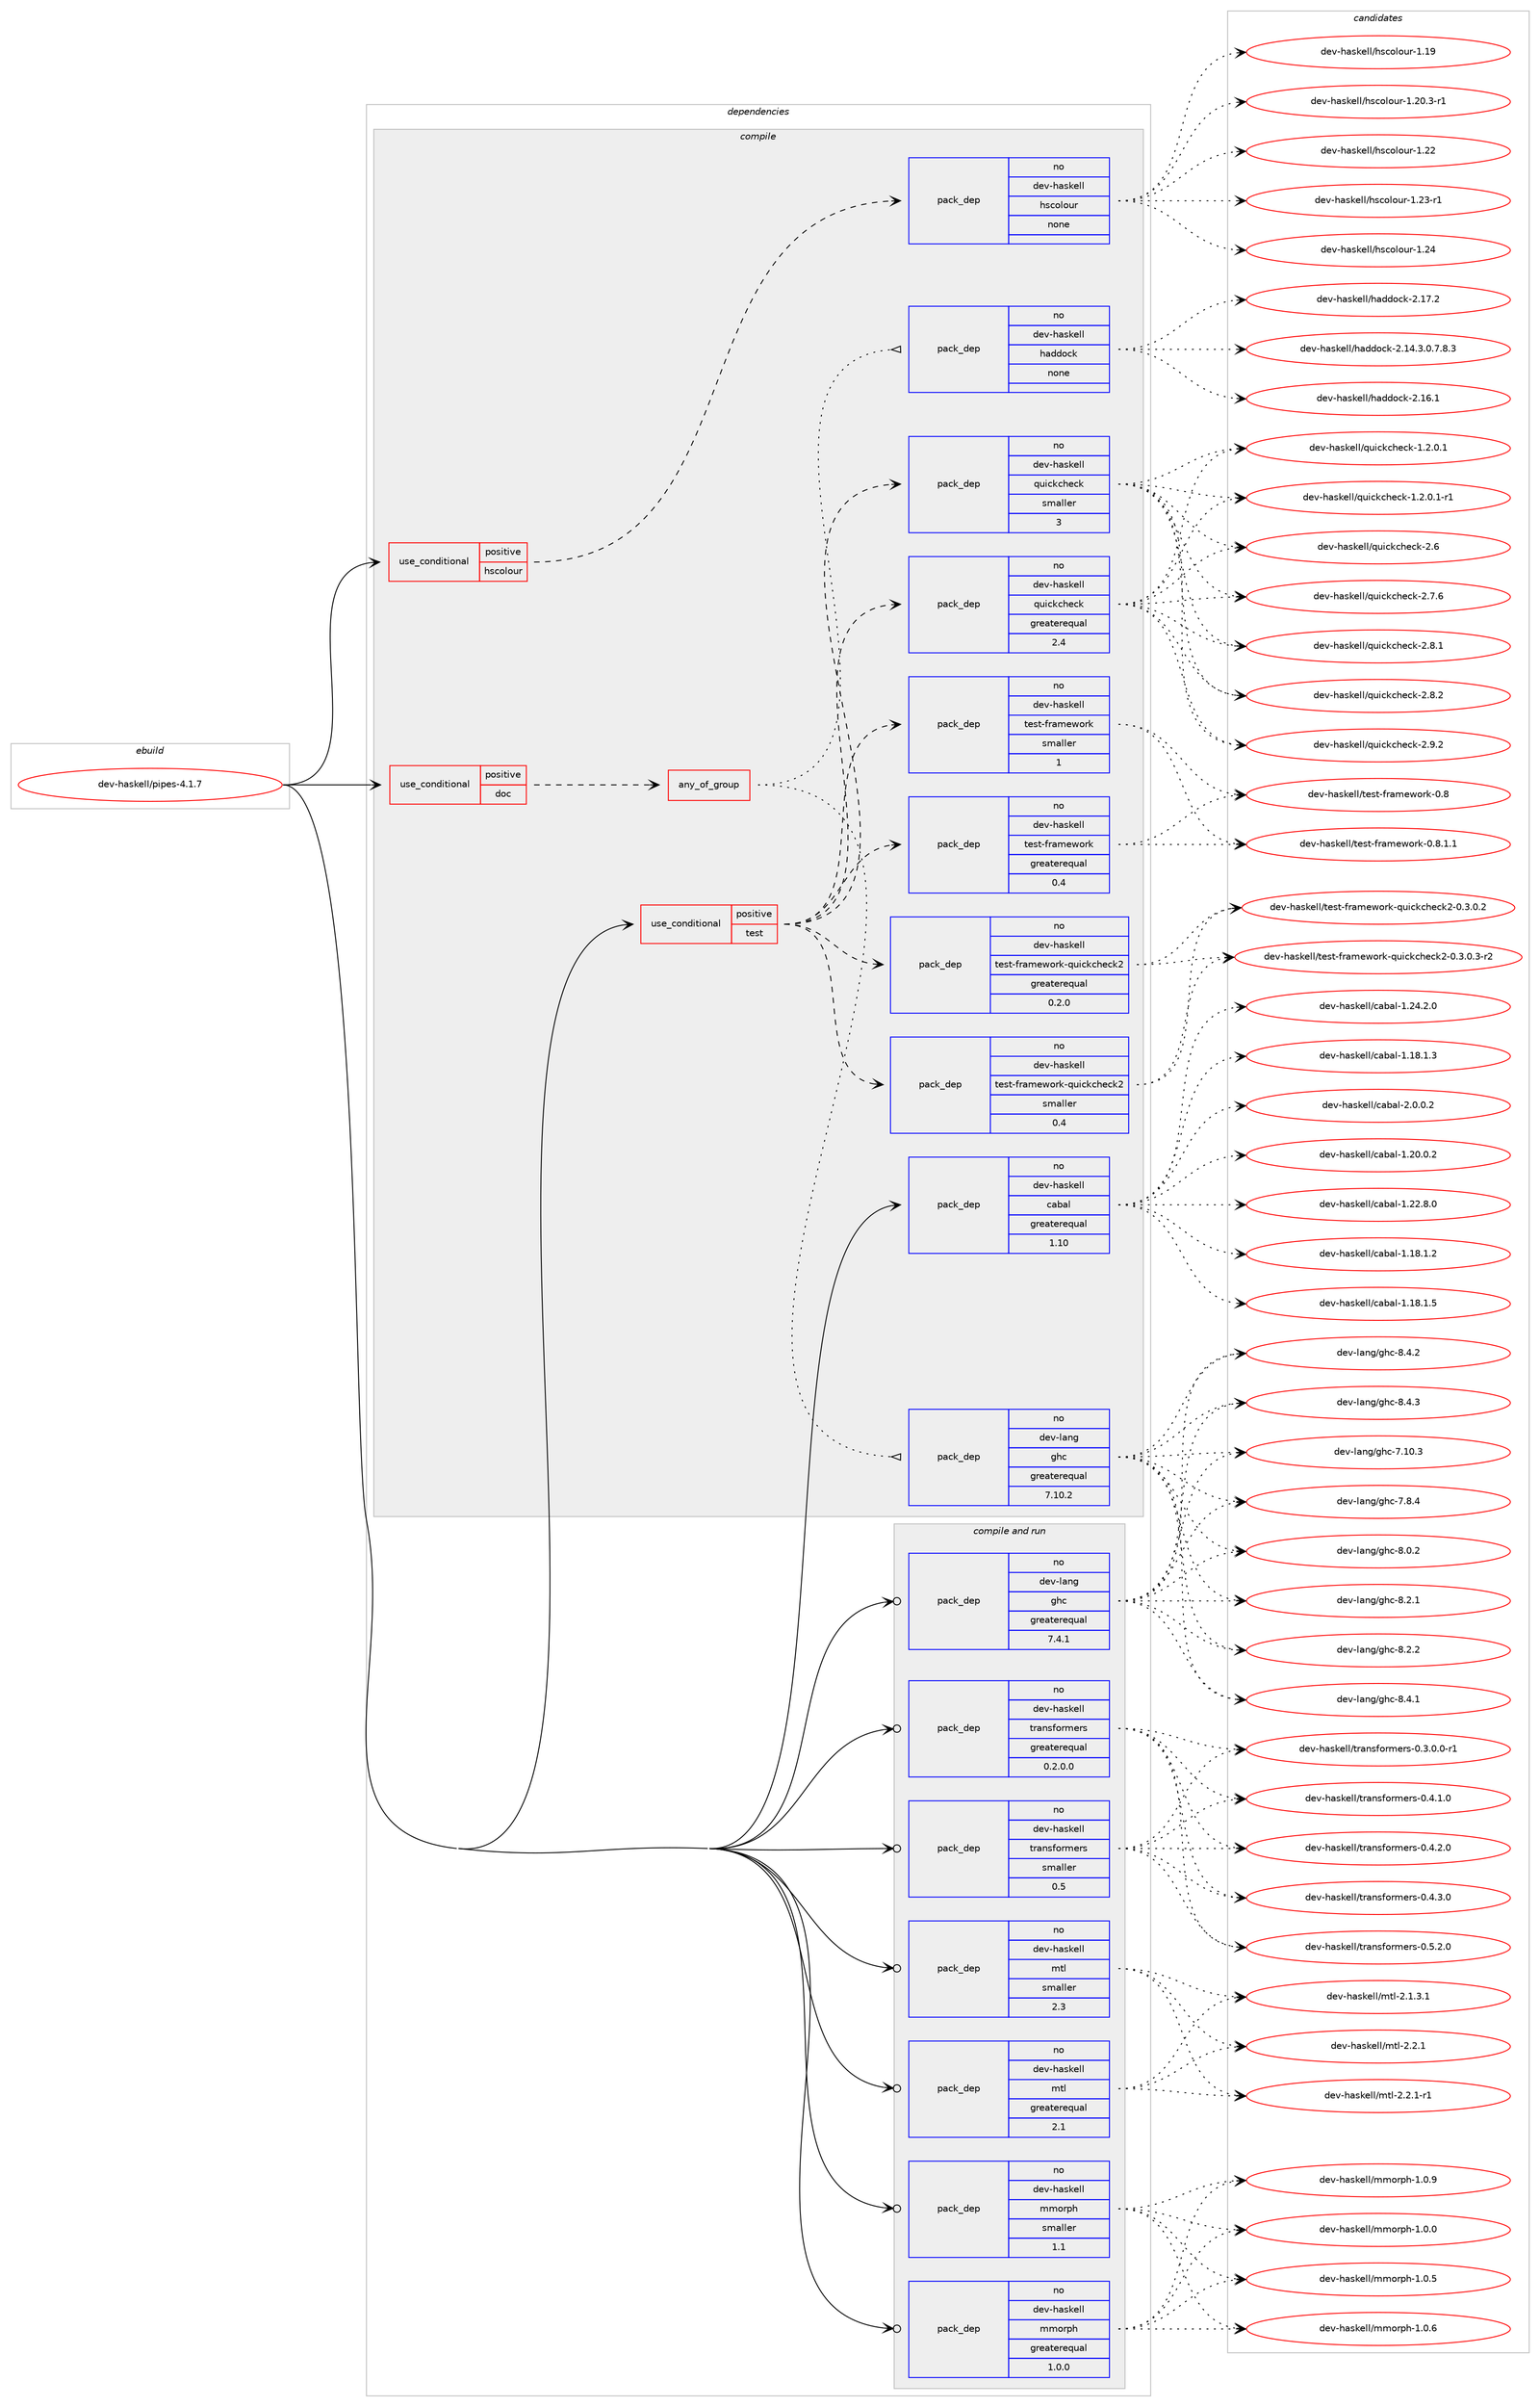 digraph prolog {

# *************
# Graph options
# *************

newrank=true;
concentrate=true;
compound=true;
graph [rankdir=LR,fontname=Helvetica,fontsize=10,ranksep=1.5];#, ranksep=2.5, nodesep=0.2];
edge  [arrowhead=vee];
node  [fontname=Helvetica,fontsize=10];

# **********
# The ebuild
# **********

subgraph cluster_leftcol {
color=gray;
rank=same;
label=<<i>ebuild</i>>;
id [label="dev-haskell/pipes-4.1.7", color=red, width=4, href="../dev-haskell/pipes-4.1.7.svg"];
}

# ****************
# The dependencies
# ****************

subgraph cluster_midcol {
color=gray;
label=<<i>dependencies</i>>;
subgraph cluster_compile {
fillcolor="#eeeeee";
style=filled;
label=<<i>compile</i>>;
subgraph cond361029 {
dependency1341514 [label=<<TABLE BORDER="0" CELLBORDER="1" CELLSPACING="0" CELLPADDING="4"><TR><TD ROWSPAN="3" CELLPADDING="10">use_conditional</TD></TR><TR><TD>positive</TD></TR><TR><TD>doc</TD></TR></TABLE>>, shape=none, color=red];
subgraph any21383 {
dependency1341515 [label=<<TABLE BORDER="0" CELLBORDER="1" CELLSPACING="0" CELLPADDING="4"><TR><TD CELLPADDING="10">any_of_group</TD></TR></TABLE>>, shape=none, color=red];subgraph pack958550 {
dependency1341516 [label=<<TABLE BORDER="0" CELLBORDER="1" CELLSPACING="0" CELLPADDING="4" WIDTH="220"><TR><TD ROWSPAN="6" CELLPADDING="30">pack_dep</TD></TR><TR><TD WIDTH="110">no</TD></TR><TR><TD>dev-haskell</TD></TR><TR><TD>haddock</TD></TR><TR><TD>none</TD></TR><TR><TD></TD></TR></TABLE>>, shape=none, color=blue];
}
dependency1341515:e -> dependency1341516:w [weight=20,style="dotted",arrowhead="oinv"];
subgraph pack958551 {
dependency1341517 [label=<<TABLE BORDER="0" CELLBORDER="1" CELLSPACING="0" CELLPADDING="4" WIDTH="220"><TR><TD ROWSPAN="6" CELLPADDING="30">pack_dep</TD></TR><TR><TD WIDTH="110">no</TD></TR><TR><TD>dev-lang</TD></TR><TR><TD>ghc</TD></TR><TR><TD>greaterequal</TD></TR><TR><TD>7.10.2</TD></TR></TABLE>>, shape=none, color=blue];
}
dependency1341515:e -> dependency1341517:w [weight=20,style="dotted",arrowhead="oinv"];
}
dependency1341514:e -> dependency1341515:w [weight=20,style="dashed",arrowhead="vee"];
}
id:e -> dependency1341514:w [weight=20,style="solid",arrowhead="vee"];
subgraph cond361030 {
dependency1341518 [label=<<TABLE BORDER="0" CELLBORDER="1" CELLSPACING="0" CELLPADDING="4"><TR><TD ROWSPAN="3" CELLPADDING="10">use_conditional</TD></TR><TR><TD>positive</TD></TR><TR><TD>hscolour</TD></TR></TABLE>>, shape=none, color=red];
subgraph pack958552 {
dependency1341519 [label=<<TABLE BORDER="0" CELLBORDER="1" CELLSPACING="0" CELLPADDING="4" WIDTH="220"><TR><TD ROWSPAN="6" CELLPADDING="30">pack_dep</TD></TR><TR><TD WIDTH="110">no</TD></TR><TR><TD>dev-haskell</TD></TR><TR><TD>hscolour</TD></TR><TR><TD>none</TD></TR><TR><TD></TD></TR></TABLE>>, shape=none, color=blue];
}
dependency1341518:e -> dependency1341519:w [weight=20,style="dashed",arrowhead="vee"];
}
id:e -> dependency1341518:w [weight=20,style="solid",arrowhead="vee"];
subgraph cond361031 {
dependency1341520 [label=<<TABLE BORDER="0" CELLBORDER="1" CELLSPACING="0" CELLPADDING="4"><TR><TD ROWSPAN="3" CELLPADDING="10">use_conditional</TD></TR><TR><TD>positive</TD></TR><TR><TD>test</TD></TR></TABLE>>, shape=none, color=red];
subgraph pack958553 {
dependency1341521 [label=<<TABLE BORDER="0" CELLBORDER="1" CELLSPACING="0" CELLPADDING="4" WIDTH="220"><TR><TD ROWSPAN="6" CELLPADDING="30">pack_dep</TD></TR><TR><TD WIDTH="110">no</TD></TR><TR><TD>dev-haskell</TD></TR><TR><TD>quickcheck</TD></TR><TR><TD>greaterequal</TD></TR><TR><TD>2.4</TD></TR></TABLE>>, shape=none, color=blue];
}
dependency1341520:e -> dependency1341521:w [weight=20,style="dashed",arrowhead="vee"];
subgraph pack958554 {
dependency1341522 [label=<<TABLE BORDER="0" CELLBORDER="1" CELLSPACING="0" CELLPADDING="4" WIDTH="220"><TR><TD ROWSPAN="6" CELLPADDING="30">pack_dep</TD></TR><TR><TD WIDTH="110">no</TD></TR><TR><TD>dev-haskell</TD></TR><TR><TD>quickcheck</TD></TR><TR><TD>smaller</TD></TR><TR><TD>3</TD></TR></TABLE>>, shape=none, color=blue];
}
dependency1341520:e -> dependency1341522:w [weight=20,style="dashed",arrowhead="vee"];
subgraph pack958555 {
dependency1341523 [label=<<TABLE BORDER="0" CELLBORDER="1" CELLSPACING="0" CELLPADDING="4" WIDTH="220"><TR><TD ROWSPAN="6" CELLPADDING="30">pack_dep</TD></TR><TR><TD WIDTH="110">no</TD></TR><TR><TD>dev-haskell</TD></TR><TR><TD>test-framework</TD></TR><TR><TD>greaterequal</TD></TR><TR><TD>0.4</TD></TR></TABLE>>, shape=none, color=blue];
}
dependency1341520:e -> dependency1341523:w [weight=20,style="dashed",arrowhead="vee"];
subgraph pack958556 {
dependency1341524 [label=<<TABLE BORDER="0" CELLBORDER="1" CELLSPACING="0" CELLPADDING="4" WIDTH="220"><TR><TD ROWSPAN="6" CELLPADDING="30">pack_dep</TD></TR><TR><TD WIDTH="110">no</TD></TR><TR><TD>dev-haskell</TD></TR><TR><TD>test-framework</TD></TR><TR><TD>smaller</TD></TR><TR><TD>1</TD></TR></TABLE>>, shape=none, color=blue];
}
dependency1341520:e -> dependency1341524:w [weight=20,style="dashed",arrowhead="vee"];
subgraph pack958557 {
dependency1341525 [label=<<TABLE BORDER="0" CELLBORDER="1" CELLSPACING="0" CELLPADDING="4" WIDTH="220"><TR><TD ROWSPAN="6" CELLPADDING="30">pack_dep</TD></TR><TR><TD WIDTH="110">no</TD></TR><TR><TD>dev-haskell</TD></TR><TR><TD>test-framework-quickcheck2</TD></TR><TR><TD>greaterequal</TD></TR><TR><TD>0.2.0</TD></TR></TABLE>>, shape=none, color=blue];
}
dependency1341520:e -> dependency1341525:w [weight=20,style="dashed",arrowhead="vee"];
subgraph pack958558 {
dependency1341526 [label=<<TABLE BORDER="0" CELLBORDER="1" CELLSPACING="0" CELLPADDING="4" WIDTH="220"><TR><TD ROWSPAN="6" CELLPADDING="30">pack_dep</TD></TR><TR><TD WIDTH="110">no</TD></TR><TR><TD>dev-haskell</TD></TR><TR><TD>test-framework-quickcheck2</TD></TR><TR><TD>smaller</TD></TR><TR><TD>0.4</TD></TR></TABLE>>, shape=none, color=blue];
}
dependency1341520:e -> dependency1341526:w [weight=20,style="dashed",arrowhead="vee"];
}
id:e -> dependency1341520:w [weight=20,style="solid",arrowhead="vee"];
subgraph pack958559 {
dependency1341527 [label=<<TABLE BORDER="0" CELLBORDER="1" CELLSPACING="0" CELLPADDING="4" WIDTH="220"><TR><TD ROWSPAN="6" CELLPADDING="30">pack_dep</TD></TR><TR><TD WIDTH="110">no</TD></TR><TR><TD>dev-haskell</TD></TR><TR><TD>cabal</TD></TR><TR><TD>greaterequal</TD></TR><TR><TD>1.10</TD></TR></TABLE>>, shape=none, color=blue];
}
id:e -> dependency1341527:w [weight=20,style="solid",arrowhead="vee"];
}
subgraph cluster_compileandrun {
fillcolor="#eeeeee";
style=filled;
label=<<i>compile and run</i>>;
subgraph pack958560 {
dependency1341528 [label=<<TABLE BORDER="0" CELLBORDER="1" CELLSPACING="0" CELLPADDING="4" WIDTH="220"><TR><TD ROWSPAN="6" CELLPADDING="30">pack_dep</TD></TR><TR><TD WIDTH="110">no</TD></TR><TR><TD>dev-haskell</TD></TR><TR><TD>mmorph</TD></TR><TR><TD>greaterequal</TD></TR><TR><TD>1.0.0</TD></TR></TABLE>>, shape=none, color=blue];
}
id:e -> dependency1341528:w [weight=20,style="solid",arrowhead="odotvee"];
subgraph pack958561 {
dependency1341529 [label=<<TABLE BORDER="0" CELLBORDER="1" CELLSPACING="0" CELLPADDING="4" WIDTH="220"><TR><TD ROWSPAN="6" CELLPADDING="30">pack_dep</TD></TR><TR><TD WIDTH="110">no</TD></TR><TR><TD>dev-haskell</TD></TR><TR><TD>mmorph</TD></TR><TR><TD>smaller</TD></TR><TR><TD>1.1</TD></TR></TABLE>>, shape=none, color=blue];
}
id:e -> dependency1341529:w [weight=20,style="solid",arrowhead="odotvee"];
subgraph pack958562 {
dependency1341530 [label=<<TABLE BORDER="0" CELLBORDER="1" CELLSPACING="0" CELLPADDING="4" WIDTH="220"><TR><TD ROWSPAN="6" CELLPADDING="30">pack_dep</TD></TR><TR><TD WIDTH="110">no</TD></TR><TR><TD>dev-haskell</TD></TR><TR><TD>mtl</TD></TR><TR><TD>greaterequal</TD></TR><TR><TD>2.1</TD></TR></TABLE>>, shape=none, color=blue];
}
id:e -> dependency1341530:w [weight=20,style="solid",arrowhead="odotvee"];
subgraph pack958563 {
dependency1341531 [label=<<TABLE BORDER="0" CELLBORDER="1" CELLSPACING="0" CELLPADDING="4" WIDTH="220"><TR><TD ROWSPAN="6" CELLPADDING="30">pack_dep</TD></TR><TR><TD WIDTH="110">no</TD></TR><TR><TD>dev-haskell</TD></TR><TR><TD>mtl</TD></TR><TR><TD>smaller</TD></TR><TR><TD>2.3</TD></TR></TABLE>>, shape=none, color=blue];
}
id:e -> dependency1341531:w [weight=20,style="solid",arrowhead="odotvee"];
subgraph pack958564 {
dependency1341532 [label=<<TABLE BORDER="0" CELLBORDER="1" CELLSPACING="0" CELLPADDING="4" WIDTH="220"><TR><TD ROWSPAN="6" CELLPADDING="30">pack_dep</TD></TR><TR><TD WIDTH="110">no</TD></TR><TR><TD>dev-haskell</TD></TR><TR><TD>transformers</TD></TR><TR><TD>greaterequal</TD></TR><TR><TD>0.2.0.0</TD></TR></TABLE>>, shape=none, color=blue];
}
id:e -> dependency1341532:w [weight=20,style="solid",arrowhead="odotvee"];
subgraph pack958565 {
dependency1341533 [label=<<TABLE BORDER="0" CELLBORDER="1" CELLSPACING="0" CELLPADDING="4" WIDTH="220"><TR><TD ROWSPAN="6" CELLPADDING="30">pack_dep</TD></TR><TR><TD WIDTH="110">no</TD></TR><TR><TD>dev-haskell</TD></TR><TR><TD>transformers</TD></TR><TR><TD>smaller</TD></TR><TR><TD>0.5</TD></TR></TABLE>>, shape=none, color=blue];
}
id:e -> dependency1341533:w [weight=20,style="solid",arrowhead="odotvee"];
subgraph pack958566 {
dependency1341534 [label=<<TABLE BORDER="0" CELLBORDER="1" CELLSPACING="0" CELLPADDING="4" WIDTH="220"><TR><TD ROWSPAN="6" CELLPADDING="30">pack_dep</TD></TR><TR><TD WIDTH="110">no</TD></TR><TR><TD>dev-lang</TD></TR><TR><TD>ghc</TD></TR><TR><TD>greaterequal</TD></TR><TR><TD>7.4.1</TD></TR></TABLE>>, shape=none, color=blue];
}
id:e -> dependency1341534:w [weight=20,style="solid",arrowhead="odotvee"];
}
subgraph cluster_run {
fillcolor="#eeeeee";
style=filled;
label=<<i>run</i>>;
}
}

# **************
# The candidates
# **************

subgraph cluster_choices {
rank=same;
color=gray;
label=<<i>candidates</i>>;

subgraph choice958550 {
color=black;
nodesep=1;
choice1001011184510497115107101108108471049710010011199107455046495246514648465546564651 [label="dev-haskell/haddock-2.14.3.0.7.8.3", color=red, width=4,href="../dev-haskell/haddock-2.14.3.0.7.8.3.svg"];
choice100101118451049711510710110810847104971001001119910745504649544649 [label="dev-haskell/haddock-2.16.1", color=red, width=4,href="../dev-haskell/haddock-2.16.1.svg"];
choice100101118451049711510710110810847104971001001119910745504649554650 [label="dev-haskell/haddock-2.17.2", color=red, width=4,href="../dev-haskell/haddock-2.17.2.svg"];
dependency1341516:e -> choice1001011184510497115107101108108471049710010011199107455046495246514648465546564651:w [style=dotted,weight="100"];
dependency1341516:e -> choice100101118451049711510710110810847104971001001119910745504649544649:w [style=dotted,weight="100"];
dependency1341516:e -> choice100101118451049711510710110810847104971001001119910745504649554650:w [style=dotted,weight="100"];
}
subgraph choice958551 {
color=black;
nodesep=1;
choice1001011184510897110103471031049945554649484651 [label="dev-lang/ghc-7.10.3", color=red, width=4,href="../dev-lang/ghc-7.10.3.svg"];
choice10010111845108971101034710310499455546564652 [label="dev-lang/ghc-7.8.4", color=red, width=4,href="../dev-lang/ghc-7.8.4.svg"];
choice10010111845108971101034710310499455646484650 [label="dev-lang/ghc-8.0.2", color=red, width=4,href="../dev-lang/ghc-8.0.2.svg"];
choice10010111845108971101034710310499455646504649 [label="dev-lang/ghc-8.2.1", color=red, width=4,href="../dev-lang/ghc-8.2.1.svg"];
choice10010111845108971101034710310499455646504650 [label="dev-lang/ghc-8.2.2", color=red, width=4,href="../dev-lang/ghc-8.2.2.svg"];
choice10010111845108971101034710310499455646524649 [label="dev-lang/ghc-8.4.1", color=red, width=4,href="../dev-lang/ghc-8.4.1.svg"];
choice10010111845108971101034710310499455646524650 [label="dev-lang/ghc-8.4.2", color=red, width=4,href="../dev-lang/ghc-8.4.2.svg"];
choice10010111845108971101034710310499455646524651 [label="dev-lang/ghc-8.4.3", color=red, width=4,href="../dev-lang/ghc-8.4.3.svg"];
dependency1341517:e -> choice1001011184510897110103471031049945554649484651:w [style=dotted,weight="100"];
dependency1341517:e -> choice10010111845108971101034710310499455546564652:w [style=dotted,weight="100"];
dependency1341517:e -> choice10010111845108971101034710310499455646484650:w [style=dotted,weight="100"];
dependency1341517:e -> choice10010111845108971101034710310499455646504649:w [style=dotted,weight="100"];
dependency1341517:e -> choice10010111845108971101034710310499455646504650:w [style=dotted,weight="100"];
dependency1341517:e -> choice10010111845108971101034710310499455646524649:w [style=dotted,weight="100"];
dependency1341517:e -> choice10010111845108971101034710310499455646524650:w [style=dotted,weight="100"];
dependency1341517:e -> choice10010111845108971101034710310499455646524651:w [style=dotted,weight="100"];
}
subgraph choice958552 {
color=black;
nodesep=1;
choice100101118451049711510710110810847104115991111081111171144549464957 [label="dev-haskell/hscolour-1.19", color=red, width=4,href="../dev-haskell/hscolour-1.19.svg"];
choice10010111845104971151071011081084710411599111108111117114454946504846514511449 [label="dev-haskell/hscolour-1.20.3-r1", color=red, width=4,href="../dev-haskell/hscolour-1.20.3-r1.svg"];
choice100101118451049711510710110810847104115991111081111171144549465050 [label="dev-haskell/hscolour-1.22", color=red, width=4,href="../dev-haskell/hscolour-1.22.svg"];
choice1001011184510497115107101108108471041159911110811111711445494650514511449 [label="dev-haskell/hscolour-1.23-r1", color=red, width=4,href="../dev-haskell/hscolour-1.23-r1.svg"];
choice100101118451049711510710110810847104115991111081111171144549465052 [label="dev-haskell/hscolour-1.24", color=red, width=4,href="../dev-haskell/hscolour-1.24.svg"];
dependency1341519:e -> choice100101118451049711510710110810847104115991111081111171144549464957:w [style=dotted,weight="100"];
dependency1341519:e -> choice10010111845104971151071011081084710411599111108111117114454946504846514511449:w [style=dotted,weight="100"];
dependency1341519:e -> choice100101118451049711510710110810847104115991111081111171144549465050:w [style=dotted,weight="100"];
dependency1341519:e -> choice1001011184510497115107101108108471041159911110811111711445494650514511449:w [style=dotted,weight="100"];
dependency1341519:e -> choice100101118451049711510710110810847104115991111081111171144549465052:w [style=dotted,weight="100"];
}
subgraph choice958553 {
color=black;
nodesep=1;
choice1001011184510497115107101108108471131171059910799104101991074549465046484649 [label="dev-haskell/quickcheck-1.2.0.1", color=red, width=4,href="../dev-haskell/quickcheck-1.2.0.1.svg"];
choice10010111845104971151071011081084711311710599107991041019910745494650464846494511449 [label="dev-haskell/quickcheck-1.2.0.1-r1", color=red, width=4,href="../dev-haskell/quickcheck-1.2.0.1-r1.svg"];
choice10010111845104971151071011081084711311710599107991041019910745504654 [label="dev-haskell/quickcheck-2.6", color=red, width=4,href="../dev-haskell/quickcheck-2.6.svg"];
choice100101118451049711510710110810847113117105991079910410199107455046554654 [label="dev-haskell/quickcheck-2.7.6", color=red, width=4,href="../dev-haskell/quickcheck-2.7.6.svg"];
choice100101118451049711510710110810847113117105991079910410199107455046564649 [label="dev-haskell/quickcheck-2.8.1", color=red, width=4,href="../dev-haskell/quickcheck-2.8.1.svg"];
choice100101118451049711510710110810847113117105991079910410199107455046564650 [label="dev-haskell/quickcheck-2.8.2", color=red, width=4,href="../dev-haskell/quickcheck-2.8.2.svg"];
choice100101118451049711510710110810847113117105991079910410199107455046574650 [label="dev-haskell/quickcheck-2.9.2", color=red, width=4,href="../dev-haskell/quickcheck-2.9.2.svg"];
dependency1341521:e -> choice1001011184510497115107101108108471131171059910799104101991074549465046484649:w [style=dotted,weight="100"];
dependency1341521:e -> choice10010111845104971151071011081084711311710599107991041019910745494650464846494511449:w [style=dotted,weight="100"];
dependency1341521:e -> choice10010111845104971151071011081084711311710599107991041019910745504654:w [style=dotted,weight="100"];
dependency1341521:e -> choice100101118451049711510710110810847113117105991079910410199107455046554654:w [style=dotted,weight="100"];
dependency1341521:e -> choice100101118451049711510710110810847113117105991079910410199107455046564649:w [style=dotted,weight="100"];
dependency1341521:e -> choice100101118451049711510710110810847113117105991079910410199107455046564650:w [style=dotted,weight="100"];
dependency1341521:e -> choice100101118451049711510710110810847113117105991079910410199107455046574650:w [style=dotted,weight="100"];
}
subgraph choice958554 {
color=black;
nodesep=1;
choice1001011184510497115107101108108471131171059910799104101991074549465046484649 [label="dev-haskell/quickcheck-1.2.0.1", color=red, width=4,href="../dev-haskell/quickcheck-1.2.0.1.svg"];
choice10010111845104971151071011081084711311710599107991041019910745494650464846494511449 [label="dev-haskell/quickcheck-1.2.0.1-r1", color=red, width=4,href="../dev-haskell/quickcheck-1.2.0.1-r1.svg"];
choice10010111845104971151071011081084711311710599107991041019910745504654 [label="dev-haskell/quickcheck-2.6", color=red, width=4,href="../dev-haskell/quickcheck-2.6.svg"];
choice100101118451049711510710110810847113117105991079910410199107455046554654 [label="dev-haskell/quickcheck-2.7.6", color=red, width=4,href="../dev-haskell/quickcheck-2.7.6.svg"];
choice100101118451049711510710110810847113117105991079910410199107455046564649 [label="dev-haskell/quickcheck-2.8.1", color=red, width=4,href="../dev-haskell/quickcheck-2.8.1.svg"];
choice100101118451049711510710110810847113117105991079910410199107455046564650 [label="dev-haskell/quickcheck-2.8.2", color=red, width=4,href="../dev-haskell/quickcheck-2.8.2.svg"];
choice100101118451049711510710110810847113117105991079910410199107455046574650 [label="dev-haskell/quickcheck-2.9.2", color=red, width=4,href="../dev-haskell/quickcheck-2.9.2.svg"];
dependency1341522:e -> choice1001011184510497115107101108108471131171059910799104101991074549465046484649:w [style=dotted,weight="100"];
dependency1341522:e -> choice10010111845104971151071011081084711311710599107991041019910745494650464846494511449:w [style=dotted,weight="100"];
dependency1341522:e -> choice10010111845104971151071011081084711311710599107991041019910745504654:w [style=dotted,weight="100"];
dependency1341522:e -> choice100101118451049711510710110810847113117105991079910410199107455046554654:w [style=dotted,weight="100"];
dependency1341522:e -> choice100101118451049711510710110810847113117105991079910410199107455046564649:w [style=dotted,weight="100"];
dependency1341522:e -> choice100101118451049711510710110810847113117105991079910410199107455046564650:w [style=dotted,weight="100"];
dependency1341522:e -> choice100101118451049711510710110810847113117105991079910410199107455046574650:w [style=dotted,weight="100"];
}
subgraph choice958555 {
color=black;
nodesep=1;
choice100101118451049711510710110810847116101115116451021149710910111911111410745484656 [label="dev-haskell/test-framework-0.8", color=red, width=4,href="../dev-haskell/test-framework-0.8.svg"];
choice10010111845104971151071011081084711610111511645102114971091011191111141074548465646494649 [label="dev-haskell/test-framework-0.8.1.1", color=red, width=4,href="../dev-haskell/test-framework-0.8.1.1.svg"];
dependency1341523:e -> choice100101118451049711510710110810847116101115116451021149710910111911111410745484656:w [style=dotted,weight="100"];
dependency1341523:e -> choice10010111845104971151071011081084711610111511645102114971091011191111141074548465646494649:w [style=dotted,weight="100"];
}
subgraph choice958556 {
color=black;
nodesep=1;
choice100101118451049711510710110810847116101115116451021149710910111911111410745484656 [label="dev-haskell/test-framework-0.8", color=red, width=4,href="../dev-haskell/test-framework-0.8.svg"];
choice10010111845104971151071011081084711610111511645102114971091011191111141074548465646494649 [label="dev-haskell/test-framework-0.8.1.1", color=red, width=4,href="../dev-haskell/test-framework-0.8.1.1.svg"];
dependency1341524:e -> choice100101118451049711510710110810847116101115116451021149710910111911111410745484656:w [style=dotted,weight="100"];
dependency1341524:e -> choice10010111845104971151071011081084711610111511645102114971091011191111141074548465646494649:w [style=dotted,weight="100"];
}
subgraph choice958557 {
color=black;
nodesep=1;
choice100101118451049711510710110810847116101115116451021149710910111911111410745113117105991079910410199107504548465146484650 [label="dev-haskell/test-framework-quickcheck2-0.3.0.2", color=red, width=4,href="../dev-haskell/test-framework-quickcheck2-0.3.0.2.svg"];
choice1001011184510497115107101108108471161011151164510211497109101119111114107451131171059910799104101991075045484651464846514511450 [label="dev-haskell/test-framework-quickcheck2-0.3.0.3-r2", color=red, width=4,href="../dev-haskell/test-framework-quickcheck2-0.3.0.3-r2.svg"];
dependency1341525:e -> choice100101118451049711510710110810847116101115116451021149710910111911111410745113117105991079910410199107504548465146484650:w [style=dotted,weight="100"];
dependency1341525:e -> choice1001011184510497115107101108108471161011151164510211497109101119111114107451131171059910799104101991075045484651464846514511450:w [style=dotted,weight="100"];
}
subgraph choice958558 {
color=black;
nodesep=1;
choice100101118451049711510710110810847116101115116451021149710910111911111410745113117105991079910410199107504548465146484650 [label="dev-haskell/test-framework-quickcheck2-0.3.0.2", color=red, width=4,href="../dev-haskell/test-framework-quickcheck2-0.3.0.2.svg"];
choice1001011184510497115107101108108471161011151164510211497109101119111114107451131171059910799104101991075045484651464846514511450 [label="dev-haskell/test-framework-quickcheck2-0.3.0.3-r2", color=red, width=4,href="../dev-haskell/test-framework-quickcheck2-0.3.0.3-r2.svg"];
dependency1341526:e -> choice100101118451049711510710110810847116101115116451021149710910111911111410745113117105991079910410199107504548465146484650:w [style=dotted,weight="100"];
dependency1341526:e -> choice1001011184510497115107101108108471161011151164510211497109101119111114107451131171059910799104101991075045484651464846514511450:w [style=dotted,weight="100"];
}
subgraph choice958559 {
color=black;
nodesep=1;
choice10010111845104971151071011081084799979897108454946495646494650 [label="dev-haskell/cabal-1.18.1.2", color=red, width=4,href="../dev-haskell/cabal-1.18.1.2.svg"];
choice10010111845104971151071011081084799979897108454946495646494651 [label="dev-haskell/cabal-1.18.1.3", color=red, width=4,href="../dev-haskell/cabal-1.18.1.3.svg"];
choice10010111845104971151071011081084799979897108454946495646494653 [label="dev-haskell/cabal-1.18.1.5", color=red, width=4,href="../dev-haskell/cabal-1.18.1.5.svg"];
choice10010111845104971151071011081084799979897108454946504846484650 [label="dev-haskell/cabal-1.20.0.2", color=red, width=4,href="../dev-haskell/cabal-1.20.0.2.svg"];
choice10010111845104971151071011081084799979897108454946505046564648 [label="dev-haskell/cabal-1.22.8.0", color=red, width=4,href="../dev-haskell/cabal-1.22.8.0.svg"];
choice10010111845104971151071011081084799979897108454946505246504648 [label="dev-haskell/cabal-1.24.2.0", color=red, width=4,href="../dev-haskell/cabal-1.24.2.0.svg"];
choice100101118451049711510710110810847999798971084550464846484650 [label="dev-haskell/cabal-2.0.0.2", color=red, width=4,href="../dev-haskell/cabal-2.0.0.2.svg"];
dependency1341527:e -> choice10010111845104971151071011081084799979897108454946495646494650:w [style=dotted,weight="100"];
dependency1341527:e -> choice10010111845104971151071011081084799979897108454946495646494651:w [style=dotted,weight="100"];
dependency1341527:e -> choice10010111845104971151071011081084799979897108454946495646494653:w [style=dotted,weight="100"];
dependency1341527:e -> choice10010111845104971151071011081084799979897108454946504846484650:w [style=dotted,weight="100"];
dependency1341527:e -> choice10010111845104971151071011081084799979897108454946505046564648:w [style=dotted,weight="100"];
dependency1341527:e -> choice10010111845104971151071011081084799979897108454946505246504648:w [style=dotted,weight="100"];
dependency1341527:e -> choice100101118451049711510710110810847999798971084550464846484650:w [style=dotted,weight="100"];
}
subgraph choice958560 {
color=black;
nodesep=1;
choice100101118451049711510710110810847109109111114112104454946484648 [label="dev-haskell/mmorph-1.0.0", color=red, width=4,href="../dev-haskell/mmorph-1.0.0.svg"];
choice100101118451049711510710110810847109109111114112104454946484653 [label="dev-haskell/mmorph-1.0.5", color=red, width=4,href="../dev-haskell/mmorph-1.0.5.svg"];
choice100101118451049711510710110810847109109111114112104454946484654 [label="dev-haskell/mmorph-1.0.6", color=red, width=4,href="../dev-haskell/mmorph-1.0.6.svg"];
choice100101118451049711510710110810847109109111114112104454946484657 [label="dev-haskell/mmorph-1.0.9", color=red, width=4,href="../dev-haskell/mmorph-1.0.9.svg"];
dependency1341528:e -> choice100101118451049711510710110810847109109111114112104454946484648:w [style=dotted,weight="100"];
dependency1341528:e -> choice100101118451049711510710110810847109109111114112104454946484653:w [style=dotted,weight="100"];
dependency1341528:e -> choice100101118451049711510710110810847109109111114112104454946484654:w [style=dotted,weight="100"];
dependency1341528:e -> choice100101118451049711510710110810847109109111114112104454946484657:w [style=dotted,weight="100"];
}
subgraph choice958561 {
color=black;
nodesep=1;
choice100101118451049711510710110810847109109111114112104454946484648 [label="dev-haskell/mmorph-1.0.0", color=red, width=4,href="../dev-haskell/mmorph-1.0.0.svg"];
choice100101118451049711510710110810847109109111114112104454946484653 [label="dev-haskell/mmorph-1.0.5", color=red, width=4,href="../dev-haskell/mmorph-1.0.5.svg"];
choice100101118451049711510710110810847109109111114112104454946484654 [label="dev-haskell/mmorph-1.0.6", color=red, width=4,href="../dev-haskell/mmorph-1.0.6.svg"];
choice100101118451049711510710110810847109109111114112104454946484657 [label="dev-haskell/mmorph-1.0.9", color=red, width=4,href="../dev-haskell/mmorph-1.0.9.svg"];
dependency1341529:e -> choice100101118451049711510710110810847109109111114112104454946484648:w [style=dotted,weight="100"];
dependency1341529:e -> choice100101118451049711510710110810847109109111114112104454946484653:w [style=dotted,weight="100"];
dependency1341529:e -> choice100101118451049711510710110810847109109111114112104454946484654:w [style=dotted,weight="100"];
dependency1341529:e -> choice100101118451049711510710110810847109109111114112104454946484657:w [style=dotted,weight="100"];
}
subgraph choice958562 {
color=black;
nodesep=1;
choice1001011184510497115107101108108471091161084550464946514649 [label="dev-haskell/mtl-2.1.3.1", color=red, width=4,href="../dev-haskell/mtl-2.1.3.1.svg"];
choice100101118451049711510710110810847109116108455046504649 [label="dev-haskell/mtl-2.2.1", color=red, width=4,href="../dev-haskell/mtl-2.2.1.svg"];
choice1001011184510497115107101108108471091161084550465046494511449 [label="dev-haskell/mtl-2.2.1-r1", color=red, width=4,href="../dev-haskell/mtl-2.2.1-r1.svg"];
dependency1341530:e -> choice1001011184510497115107101108108471091161084550464946514649:w [style=dotted,weight="100"];
dependency1341530:e -> choice100101118451049711510710110810847109116108455046504649:w [style=dotted,weight="100"];
dependency1341530:e -> choice1001011184510497115107101108108471091161084550465046494511449:w [style=dotted,weight="100"];
}
subgraph choice958563 {
color=black;
nodesep=1;
choice1001011184510497115107101108108471091161084550464946514649 [label="dev-haskell/mtl-2.1.3.1", color=red, width=4,href="../dev-haskell/mtl-2.1.3.1.svg"];
choice100101118451049711510710110810847109116108455046504649 [label="dev-haskell/mtl-2.2.1", color=red, width=4,href="../dev-haskell/mtl-2.2.1.svg"];
choice1001011184510497115107101108108471091161084550465046494511449 [label="dev-haskell/mtl-2.2.1-r1", color=red, width=4,href="../dev-haskell/mtl-2.2.1-r1.svg"];
dependency1341531:e -> choice1001011184510497115107101108108471091161084550464946514649:w [style=dotted,weight="100"];
dependency1341531:e -> choice100101118451049711510710110810847109116108455046504649:w [style=dotted,weight="100"];
dependency1341531:e -> choice1001011184510497115107101108108471091161084550465046494511449:w [style=dotted,weight="100"];
}
subgraph choice958564 {
color=black;
nodesep=1;
choice1001011184510497115107101108108471161149711011510211111410910111411545484651464846484511449 [label="dev-haskell/transformers-0.3.0.0-r1", color=red, width=4,href="../dev-haskell/transformers-0.3.0.0-r1.svg"];
choice100101118451049711510710110810847116114971101151021111141091011141154548465246494648 [label="dev-haskell/transformers-0.4.1.0", color=red, width=4,href="../dev-haskell/transformers-0.4.1.0.svg"];
choice100101118451049711510710110810847116114971101151021111141091011141154548465246504648 [label="dev-haskell/transformers-0.4.2.0", color=red, width=4,href="../dev-haskell/transformers-0.4.2.0.svg"];
choice100101118451049711510710110810847116114971101151021111141091011141154548465246514648 [label="dev-haskell/transformers-0.4.3.0", color=red, width=4,href="../dev-haskell/transformers-0.4.3.0.svg"];
choice100101118451049711510710110810847116114971101151021111141091011141154548465346504648 [label="dev-haskell/transformers-0.5.2.0", color=red, width=4,href="../dev-haskell/transformers-0.5.2.0.svg"];
dependency1341532:e -> choice1001011184510497115107101108108471161149711011510211111410910111411545484651464846484511449:w [style=dotted,weight="100"];
dependency1341532:e -> choice100101118451049711510710110810847116114971101151021111141091011141154548465246494648:w [style=dotted,weight="100"];
dependency1341532:e -> choice100101118451049711510710110810847116114971101151021111141091011141154548465246504648:w [style=dotted,weight="100"];
dependency1341532:e -> choice100101118451049711510710110810847116114971101151021111141091011141154548465246514648:w [style=dotted,weight="100"];
dependency1341532:e -> choice100101118451049711510710110810847116114971101151021111141091011141154548465346504648:w [style=dotted,weight="100"];
}
subgraph choice958565 {
color=black;
nodesep=1;
choice1001011184510497115107101108108471161149711011510211111410910111411545484651464846484511449 [label="dev-haskell/transformers-0.3.0.0-r1", color=red, width=4,href="../dev-haskell/transformers-0.3.0.0-r1.svg"];
choice100101118451049711510710110810847116114971101151021111141091011141154548465246494648 [label="dev-haskell/transformers-0.4.1.0", color=red, width=4,href="../dev-haskell/transformers-0.4.1.0.svg"];
choice100101118451049711510710110810847116114971101151021111141091011141154548465246504648 [label="dev-haskell/transformers-0.4.2.0", color=red, width=4,href="../dev-haskell/transformers-0.4.2.0.svg"];
choice100101118451049711510710110810847116114971101151021111141091011141154548465246514648 [label="dev-haskell/transformers-0.4.3.0", color=red, width=4,href="../dev-haskell/transformers-0.4.3.0.svg"];
choice100101118451049711510710110810847116114971101151021111141091011141154548465346504648 [label="dev-haskell/transformers-0.5.2.0", color=red, width=4,href="../dev-haskell/transformers-0.5.2.0.svg"];
dependency1341533:e -> choice1001011184510497115107101108108471161149711011510211111410910111411545484651464846484511449:w [style=dotted,weight="100"];
dependency1341533:e -> choice100101118451049711510710110810847116114971101151021111141091011141154548465246494648:w [style=dotted,weight="100"];
dependency1341533:e -> choice100101118451049711510710110810847116114971101151021111141091011141154548465246504648:w [style=dotted,weight="100"];
dependency1341533:e -> choice100101118451049711510710110810847116114971101151021111141091011141154548465246514648:w [style=dotted,weight="100"];
dependency1341533:e -> choice100101118451049711510710110810847116114971101151021111141091011141154548465346504648:w [style=dotted,weight="100"];
}
subgraph choice958566 {
color=black;
nodesep=1;
choice1001011184510897110103471031049945554649484651 [label="dev-lang/ghc-7.10.3", color=red, width=4,href="../dev-lang/ghc-7.10.3.svg"];
choice10010111845108971101034710310499455546564652 [label="dev-lang/ghc-7.8.4", color=red, width=4,href="../dev-lang/ghc-7.8.4.svg"];
choice10010111845108971101034710310499455646484650 [label="dev-lang/ghc-8.0.2", color=red, width=4,href="../dev-lang/ghc-8.0.2.svg"];
choice10010111845108971101034710310499455646504649 [label="dev-lang/ghc-8.2.1", color=red, width=4,href="../dev-lang/ghc-8.2.1.svg"];
choice10010111845108971101034710310499455646504650 [label="dev-lang/ghc-8.2.2", color=red, width=4,href="../dev-lang/ghc-8.2.2.svg"];
choice10010111845108971101034710310499455646524649 [label="dev-lang/ghc-8.4.1", color=red, width=4,href="../dev-lang/ghc-8.4.1.svg"];
choice10010111845108971101034710310499455646524650 [label="dev-lang/ghc-8.4.2", color=red, width=4,href="../dev-lang/ghc-8.4.2.svg"];
choice10010111845108971101034710310499455646524651 [label="dev-lang/ghc-8.4.3", color=red, width=4,href="../dev-lang/ghc-8.4.3.svg"];
dependency1341534:e -> choice1001011184510897110103471031049945554649484651:w [style=dotted,weight="100"];
dependency1341534:e -> choice10010111845108971101034710310499455546564652:w [style=dotted,weight="100"];
dependency1341534:e -> choice10010111845108971101034710310499455646484650:w [style=dotted,weight="100"];
dependency1341534:e -> choice10010111845108971101034710310499455646504649:w [style=dotted,weight="100"];
dependency1341534:e -> choice10010111845108971101034710310499455646504650:w [style=dotted,weight="100"];
dependency1341534:e -> choice10010111845108971101034710310499455646524649:w [style=dotted,weight="100"];
dependency1341534:e -> choice10010111845108971101034710310499455646524650:w [style=dotted,weight="100"];
dependency1341534:e -> choice10010111845108971101034710310499455646524651:w [style=dotted,weight="100"];
}
}

}
